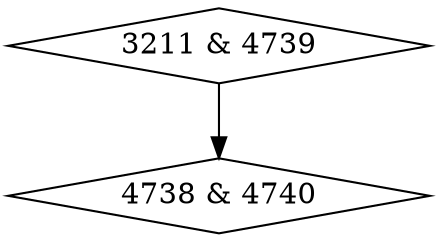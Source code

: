 digraph {
0 [label = "3211 & 4739", shape = diamond];
1 [label = "4738 & 4740", shape = diamond];
0->1;
}
